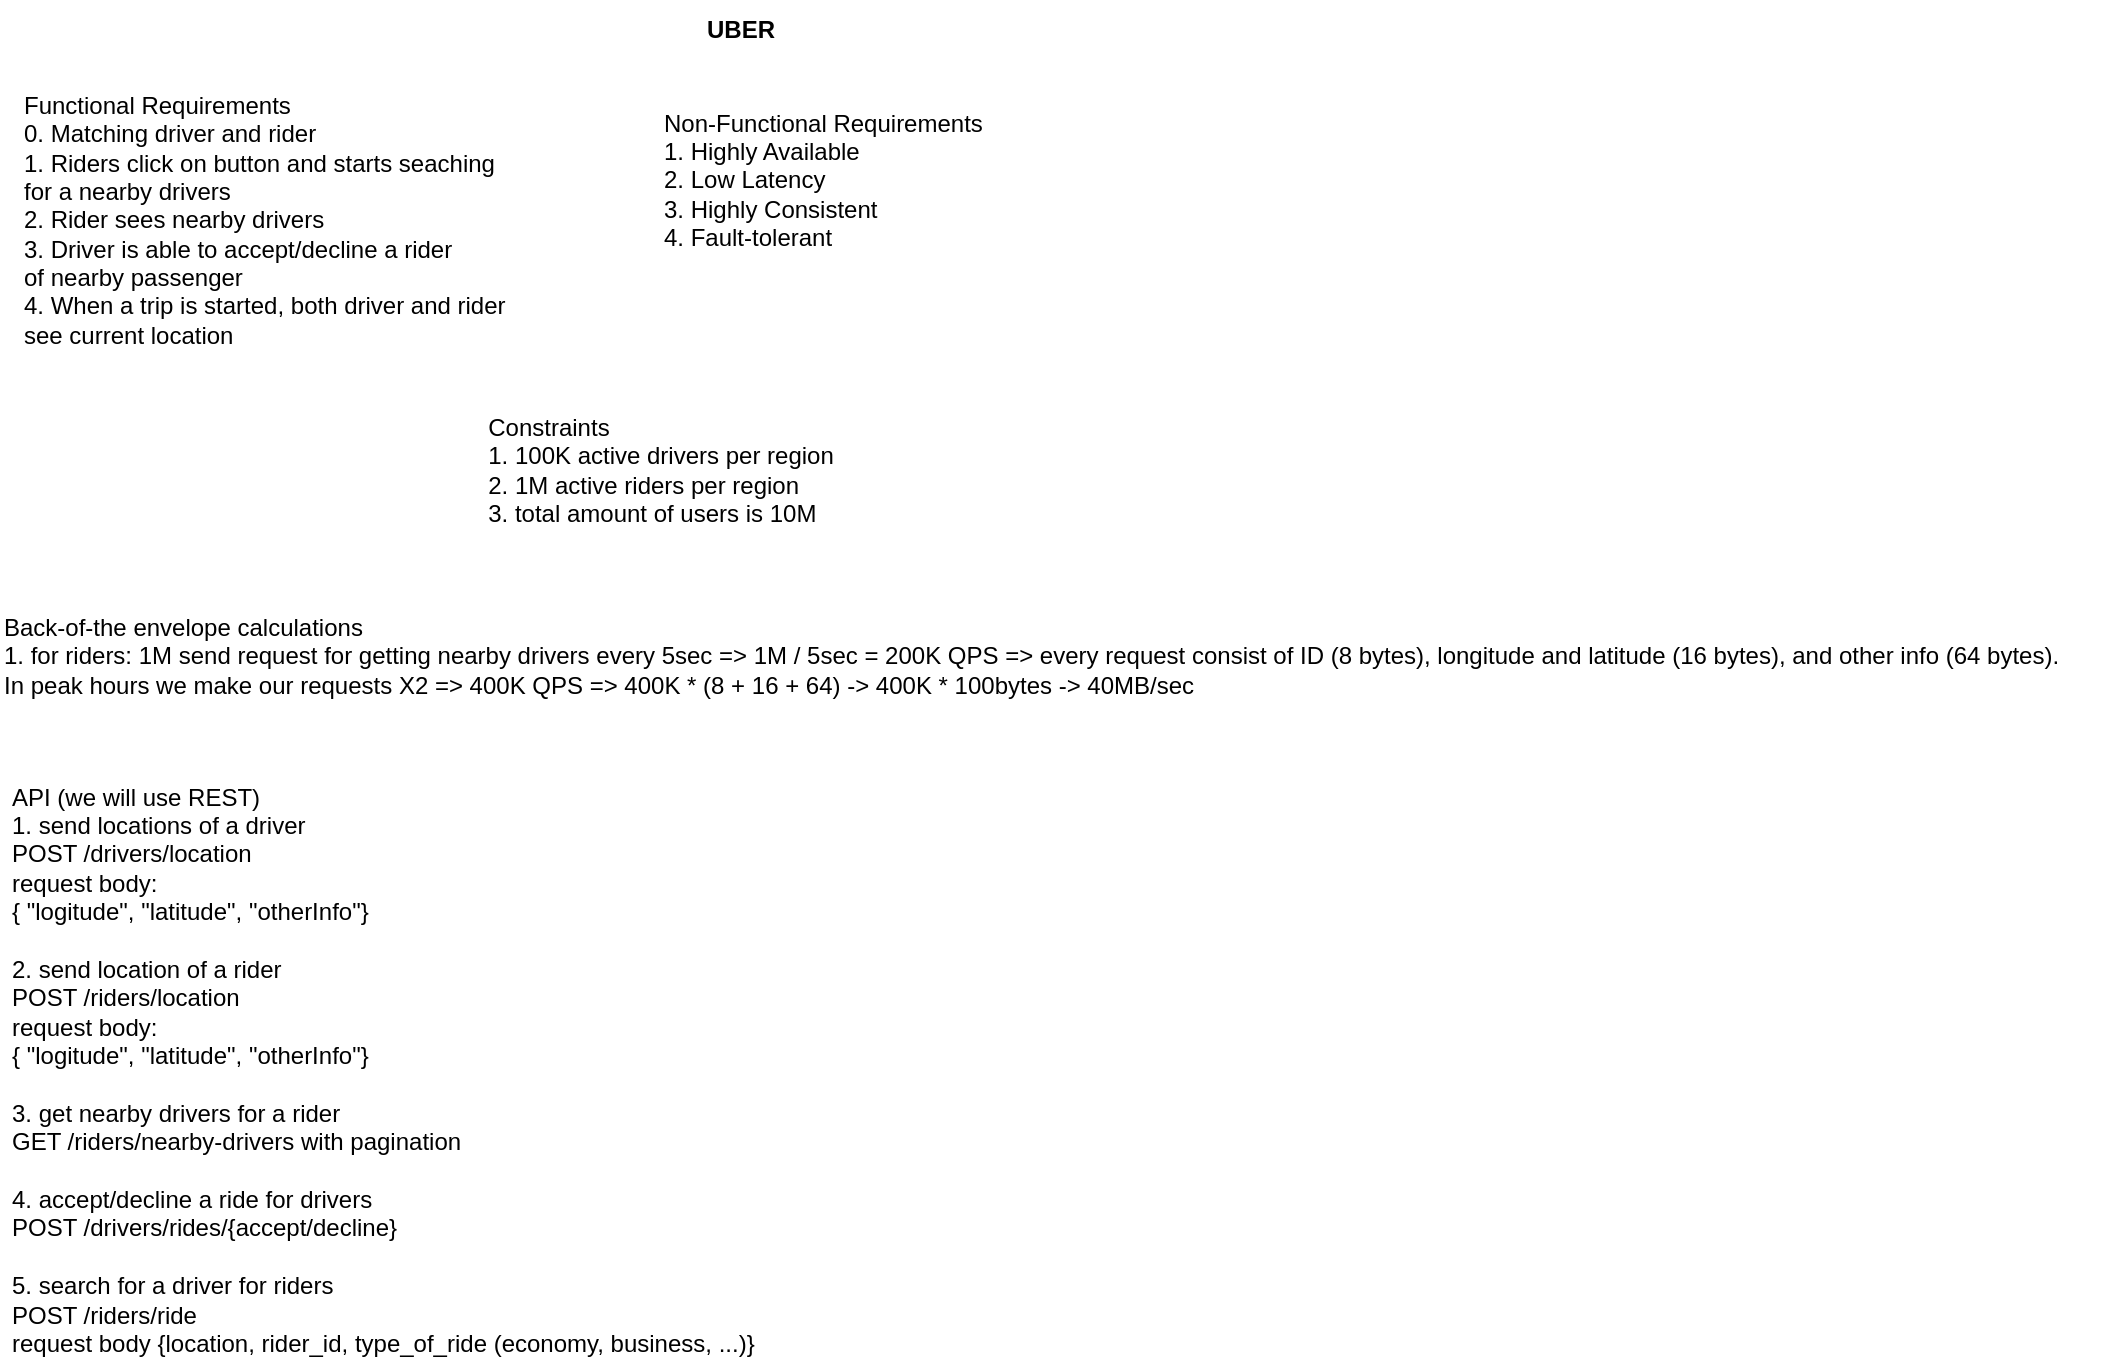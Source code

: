 <mxfile version="21.2.2" type="github">
  <diagram name="Page-1" id="7oI3Zf5R3Nd0XWc2zMu_">
    <mxGraphModel dx="1247" dy="699" grid="1" gridSize="10" guides="1" tooltips="1" connect="1" arrows="1" fold="1" page="1" pageScale="1" pageWidth="827" pageHeight="1169" math="0" shadow="0">
      <root>
        <mxCell id="0" />
        <mxCell id="1" parent="0" />
        <mxCell id="cP32iMzOHFm_Vph5NZdT-1" value="&lt;b&gt;UBER&lt;/b&gt;" style="text;html=1;align=center;verticalAlign=middle;resizable=0;points=[];autosize=1;strokeColor=none;fillColor=none;" vertex="1" parent="1">
          <mxGeometry x="360" y="10" width="60" height="30" as="geometry" />
        </mxCell>
        <mxCell id="cP32iMzOHFm_Vph5NZdT-2" value="Functional Requirements&lt;br&gt;0. Matching driver and rider&lt;br&gt;&lt;span style=&quot;white-space: pre;&quot;&gt;1. Riders click on button and starts seaching &lt;br/&gt;for a nearby drivers&lt;br/&gt;2. Rider sees nearby drivers&lt;br/&gt;3. Driver is able to accept/decline a rider &lt;br/&gt;of nearby passenger&lt;br/&gt;4. When a trip is started, both driver and rider&lt;br/&gt;see current location &lt;/span&gt;" style="text;html=1;align=left;verticalAlign=middle;resizable=0;points=[];autosize=1;strokeColor=none;fillColor=none;" vertex="1" parent="1">
          <mxGeometry x="30" y="50" width="260" height="140" as="geometry" />
        </mxCell>
        <mxCell id="cP32iMzOHFm_Vph5NZdT-3" value="&lt;div style=&quot;&quot;&gt;&lt;div style=&quot;&quot;&gt;Non-Functional Requirements&lt;/div&gt;&lt;div style=&quot;&quot;&gt;1. Highly Available&lt;/div&gt;&lt;div style=&quot;&quot;&gt;2. Low Latency&lt;/div&gt;&lt;div style=&quot;&quot;&gt;3. Highly Consistent&lt;/div&gt;&lt;div style=&quot;&quot;&gt;4. Fault-tolerant&lt;/div&gt;&lt;/div&gt;" style="text;html=1;align=left;verticalAlign=middle;resizable=0;points=[];autosize=1;strokeColor=none;fillColor=none;" vertex="1" parent="1">
          <mxGeometry x="350" y="60" width="180" height="80" as="geometry" />
        </mxCell>
        <mxCell id="cP32iMzOHFm_Vph5NZdT-4" value="&lt;div style=&quot;text-align: left;&quot;&gt;Constraints&lt;/div&gt;&lt;div style=&quot;text-align: left;&quot;&gt;1. 100K active drivers per region&lt;/div&gt;&lt;div style=&quot;text-align: left;&quot;&gt;2. 1M active riders per region&lt;/div&gt;&lt;div style=&quot;text-align: left;&quot;&gt;3. total amount of users is 10M&lt;/div&gt;" style="text;html=1;align=center;verticalAlign=middle;resizable=0;points=[];autosize=1;strokeColor=none;fillColor=none;" vertex="1" parent="1">
          <mxGeometry x="250" y="210" width="200" height="70" as="geometry" />
        </mxCell>
        <mxCell id="cP32iMzOHFm_Vph5NZdT-6" value="&lt;div style=&quot;&quot;&gt;Back-of-the envelope calculations&lt;/div&gt;&lt;div style=&quot;&quot;&gt;1. for riders: 1M send request for getting nearby drivers every 5sec =&amp;gt; 1M / 5sec = 200K QPS =&amp;gt; every request consist of ID (8 bytes), longitude and latitude (16 bytes), and other info (64 bytes).&lt;/div&gt;&lt;div style=&quot;&quot;&gt;In peak hours we make our requests X2 =&amp;gt; 400K QPS =&amp;gt; 400K * (8 + 16 + 64) -&amp;gt; 400K * 100bytes -&amp;gt; 40MB/sec&lt;/div&gt;&lt;div style=&quot;&quot;&gt;&lt;br&gt;&lt;/div&gt;" style="text;html=1;align=left;verticalAlign=middle;resizable=0;points=[];autosize=1;strokeColor=none;fillColor=none;" vertex="1" parent="1">
          <mxGeometry x="20" y="310" width="1050" height="70" as="geometry" />
        </mxCell>
        <mxCell id="cP32iMzOHFm_Vph5NZdT-7" value="&lt;div style=&quot;&quot;&gt;API (we will use REST)&lt;/div&gt;&lt;div style=&quot;&quot;&gt;1. send locations of a driver&lt;/div&gt;&lt;div style=&quot;&quot;&gt;&lt;span style=&quot;&quot;&gt;	POST /drivers/location&lt;/span&gt;&lt;br&gt;&lt;/div&gt;&lt;div style=&quot;&quot;&gt;&lt;span style=&quot;&quot;&gt;&lt;span style=&quot;&quot;&gt;	request body:&lt;/span&gt;&lt;br&gt;&lt;/span&gt;&lt;/div&gt;&lt;div style=&quot;&quot;&gt;&lt;span style=&quot;&quot;&gt;	{ &quot;logitude&quot;, &quot;latitude&quot;, &quot;otherInfo&quot;}&lt;/span&gt;&lt;/div&gt;&lt;div style=&quot;&quot;&gt;&lt;span style=&quot;&quot;&gt;&lt;span style=&quot;&quot;&gt;	&lt;/span&gt;&lt;br&gt;&lt;/span&gt;&lt;/div&gt;&lt;div style=&quot;&quot;&gt;&lt;span style=&quot;&quot;&gt;&lt;span style=&quot;&quot;&gt;&lt;span style=&quot;&quot;&gt;2. send location of a rider&amp;nbsp;&lt;/span&gt;&lt;/span&gt;&lt;/span&gt;&lt;/div&gt;&lt;div style=&quot;&quot;&gt;&lt;span style=&quot;&quot;&gt;&lt;span style=&quot;&quot;&gt;&lt;span style=&quot;&quot;&gt;POST /riders/location&lt;/span&gt;&lt;/span&gt;&lt;/span&gt;&lt;/div&gt;&lt;div style=&quot;&quot;&gt;request body:&lt;/div&gt;&lt;div style=&quot;&quot;&gt;&lt;div style=&quot;border-color: var(--border-color);&quot;&gt;&lt;span style=&quot;border-color: var(--border-color);&quot;&gt;&lt;/span&gt;&lt;/div&gt;&lt;div style=&quot;border-color: var(--border-color);&quot;&gt;&lt;span style=&quot;border-color: var(--border-color);&quot;&gt;	{ &quot;logitude&quot;, &quot;latitude&quot;, &quot;otherInfo&quot;}&lt;/span&gt;&lt;/div&gt;&lt;/div&gt;&lt;div style=&quot;&quot;&gt;&lt;span style=&quot;&quot;&gt;&lt;span style=&quot;&quot;&gt;&lt;span style=&quot;&quot;&gt;&lt;br&gt;&lt;/span&gt;&lt;/span&gt;&lt;/span&gt;&lt;/div&gt;&lt;div style=&quot;&quot;&gt;&lt;span style=&quot;&quot;&gt;&lt;span style=&quot;&quot;&gt;&lt;span style=&quot;&quot;&gt;3. get nearby drivers for a rider&lt;/span&gt;&lt;/span&gt;&lt;/span&gt;&lt;/div&gt;&lt;div style=&quot;&quot;&gt;&lt;span style=&quot;&quot;&gt;&lt;span style=&quot;&quot;&gt;&lt;span style=&quot;&quot;&gt;GET /riders/nearby-drivers with pagination&lt;/span&gt;&lt;/span&gt;&lt;/span&gt;&lt;/div&gt;&lt;div style=&quot;&quot;&gt;&lt;span style=&quot;&quot;&gt;&lt;span style=&quot;&quot;&gt;&lt;span style=&quot;&quot;&gt;&lt;br&gt;&lt;/span&gt;&lt;/span&gt;&lt;/span&gt;&lt;/div&gt;&lt;div style=&quot;&quot;&gt;&lt;span style=&quot;&quot;&gt;&lt;span style=&quot;&quot;&gt;&lt;span style=&quot;&quot;&gt;4. accept/decline a ride for drivers&lt;/span&gt;&lt;/span&gt;&lt;/span&gt;&lt;/div&gt;&lt;div style=&quot;&quot;&gt;&lt;span style=&quot;&quot;&gt;&lt;span style=&quot;&quot;&gt;&lt;span style=&quot;&quot;&gt;POST /drivers/rides/{accept/decline}&lt;/span&gt;&lt;/span&gt;&lt;/span&gt;&lt;/div&gt;&lt;div style=&quot;&quot;&gt;&lt;span style=&quot;&quot;&gt;&lt;span style=&quot;&quot;&gt;&lt;span style=&quot;&quot;&gt;&lt;br&gt;&lt;/span&gt;&lt;/span&gt;&lt;/span&gt;&lt;/div&gt;&lt;div style=&quot;&quot;&gt;&lt;span style=&quot;&quot;&gt;&lt;span style=&quot;&quot;&gt;&lt;span style=&quot;&quot;&gt;5. search for a driver for riders&lt;/span&gt;&lt;/span&gt;&lt;/span&gt;&lt;/div&gt;&lt;div style=&quot;&quot;&gt;&lt;span style=&quot;&quot;&gt;&lt;span style=&quot;&quot;&gt;&lt;span style=&quot;&quot;&gt;POST /riders/ride&lt;/span&gt;&lt;/span&gt;&lt;/span&gt;&lt;/div&gt;&lt;div style=&quot;&quot;&gt;&lt;span style=&quot;&quot;&gt;&lt;span style=&quot;&quot;&gt;&lt;span style=&quot;&quot;&gt;request body&amp;nbsp;{location, rider_id, type_of_ride (economy, business, ...)}&lt;/span&gt;&lt;/span&gt;&lt;/span&gt;&lt;/div&gt;" style="text;html=1;align=left;verticalAlign=middle;resizable=0;points=[];autosize=1;strokeColor=none;fillColor=none;" vertex="1" parent="1">
          <mxGeometry x="24" y="400" width="390" height="290" as="geometry" />
        </mxCell>
      </root>
    </mxGraphModel>
  </diagram>
</mxfile>
